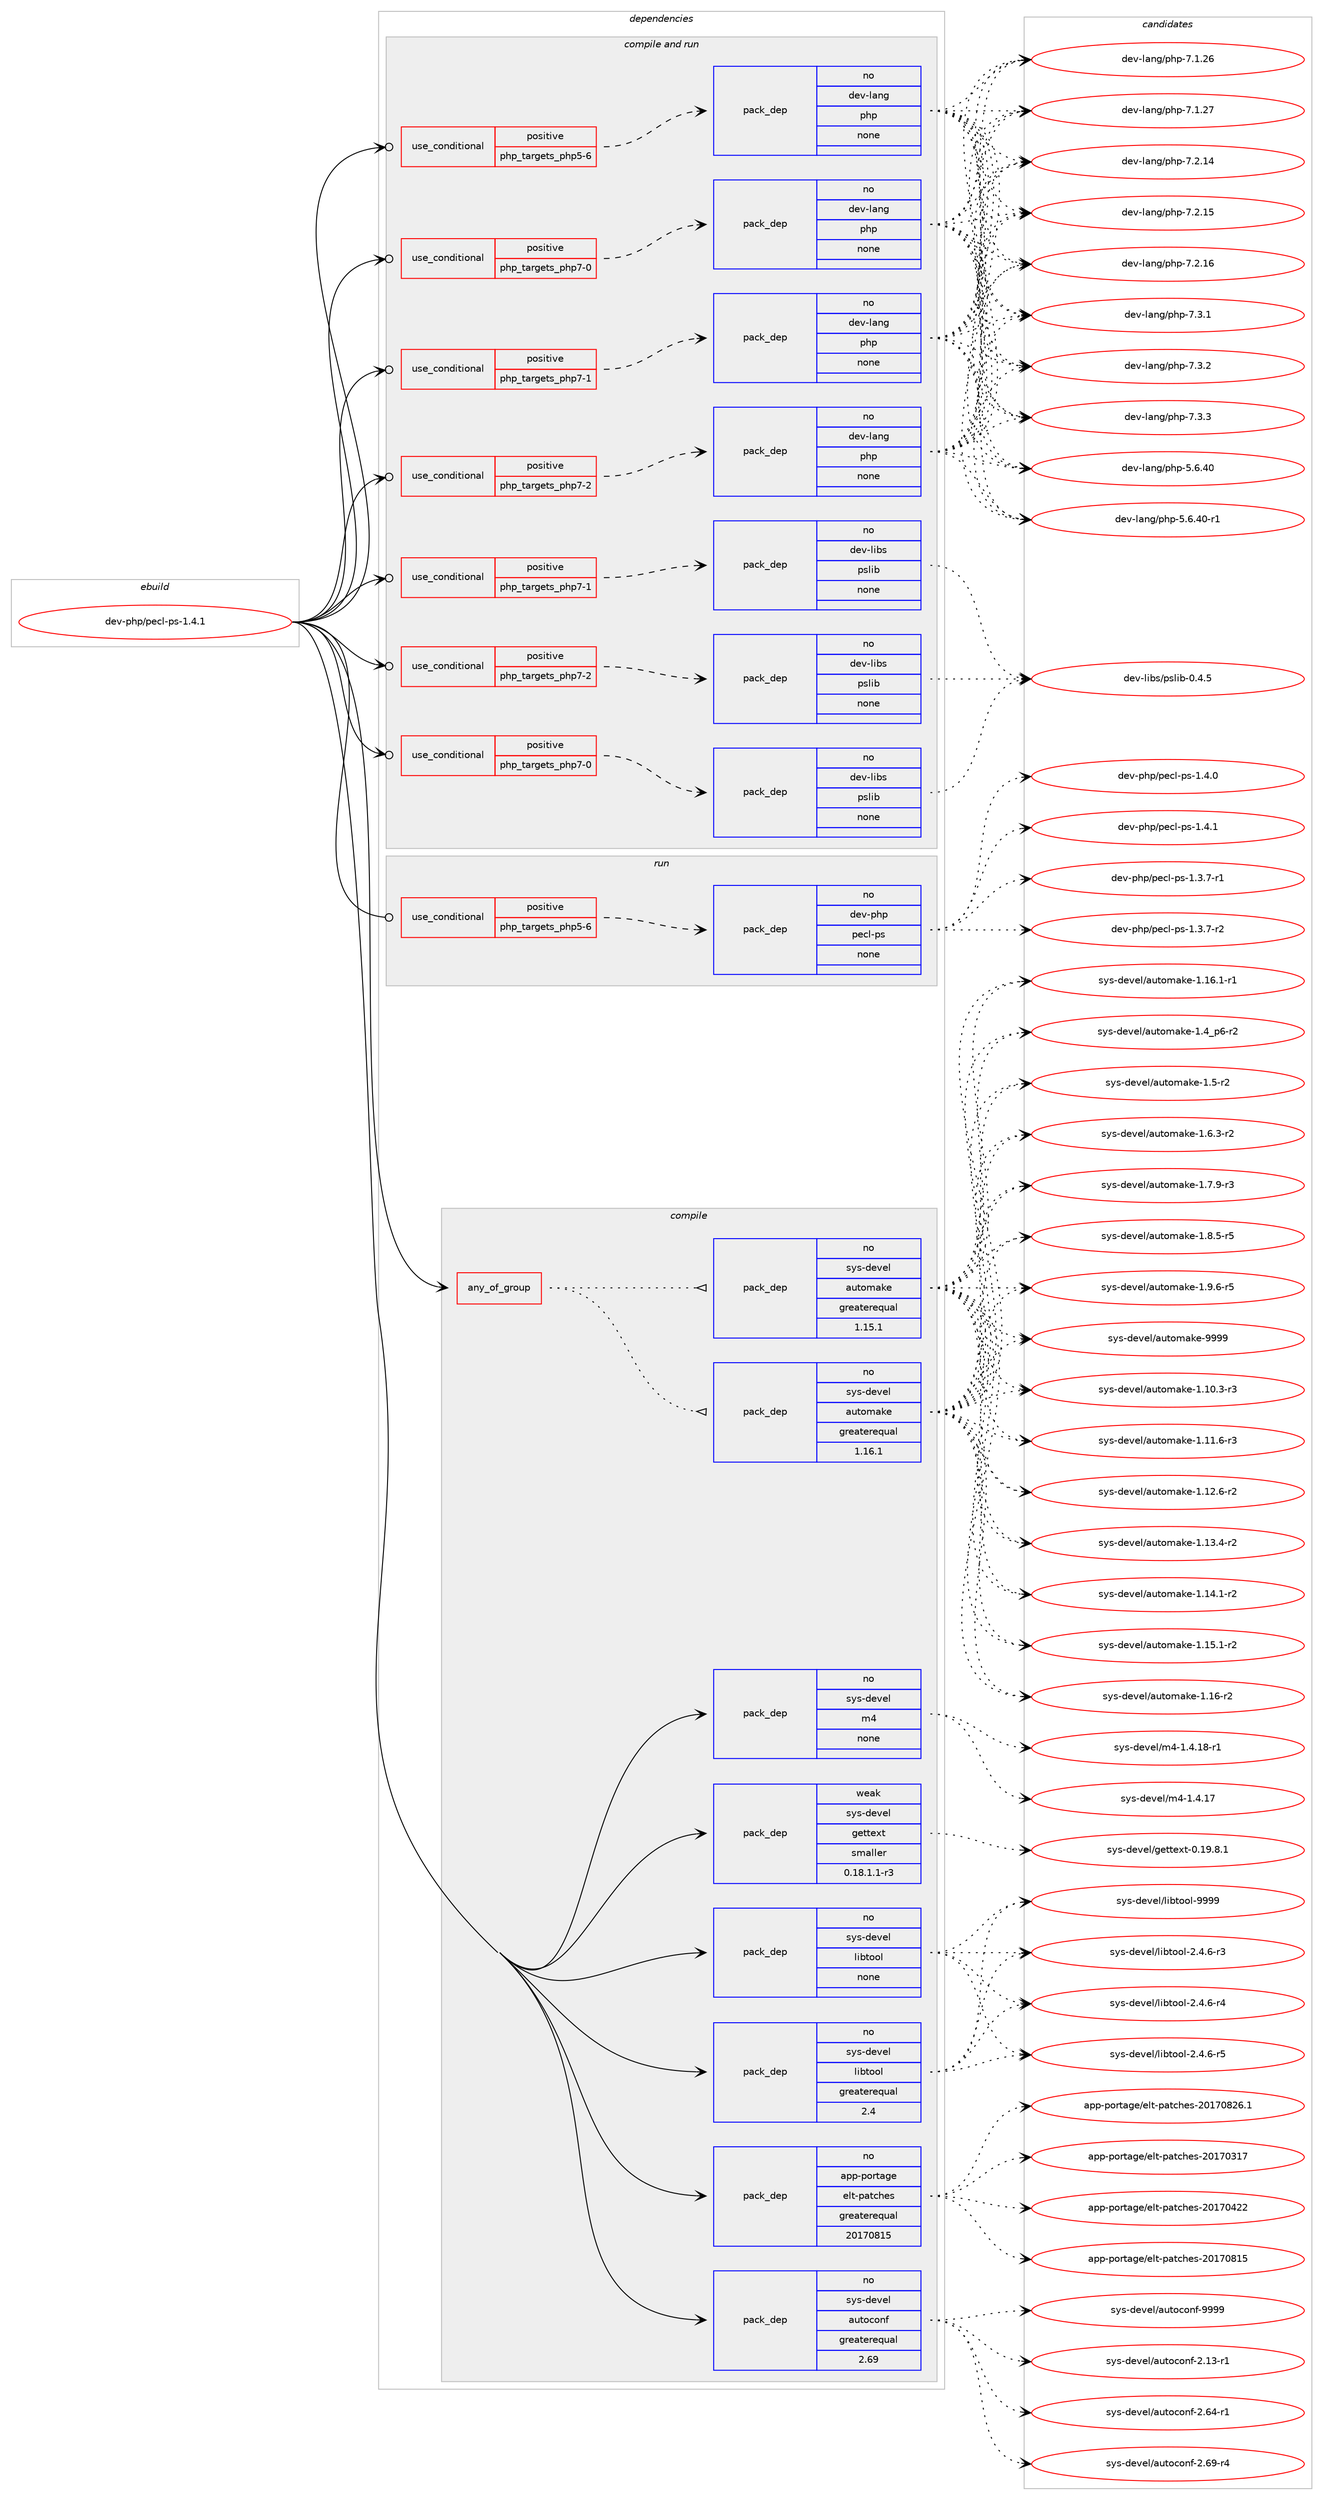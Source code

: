 digraph prolog {

# *************
# Graph options
# *************

newrank=true;
concentrate=true;
compound=true;
graph [rankdir=LR,fontname=Helvetica,fontsize=10,ranksep=1.5];#, ranksep=2.5, nodesep=0.2];
edge  [arrowhead=vee];
node  [fontname=Helvetica,fontsize=10];

# **********
# The ebuild
# **********

subgraph cluster_leftcol {
color=gray;
rank=same;
label=<<i>ebuild</i>>;
id [label="dev-php/pecl-ps-1.4.1", color=red, width=4, href="../dev-php/pecl-ps-1.4.1.svg"];
}

# ****************
# The dependencies
# ****************

subgraph cluster_midcol {
color=gray;
label=<<i>dependencies</i>>;
subgraph cluster_compile {
fillcolor="#eeeeee";
style=filled;
label=<<i>compile</i>>;
subgraph any22602 {
dependency1394923 [label=<<TABLE BORDER="0" CELLBORDER="1" CELLSPACING="0" CELLPADDING="4"><TR><TD CELLPADDING="10">any_of_group</TD></TR></TABLE>>, shape=none, color=red];subgraph pack1001947 {
dependency1394924 [label=<<TABLE BORDER="0" CELLBORDER="1" CELLSPACING="0" CELLPADDING="4" WIDTH="220"><TR><TD ROWSPAN="6" CELLPADDING="30">pack_dep</TD></TR><TR><TD WIDTH="110">no</TD></TR><TR><TD>sys-devel</TD></TR><TR><TD>automake</TD></TR><TR><TD>greaterequal</TD></TR><TR><TD>1.16.1</TD></TR></TABLE>>, shape=none, color=blue];
}
dependency1394923:e -> dependency1394924:w [weight=20,style="dotted",arrowhead="oinv"];
subgraph pack1001948 {
dependency1394925 [label=<<TABLE BORDER="0" CELLBORDER="1" CELLSPACING="0" CELLPADDING="4" WIDTH="220"><TR><TD ROWSPAN="6" CELLPADDING="30">pack_dep</TD></TR><TR><TD WIDTH="110">no</TD></TR><TR><TD>sys-devel</TD></TR><TR><TD>automake</TD></TR><TR><TD>greaterequal</TD></TR><TR><TD>1.15.1</TD></TR></TABLE>>, shape=none, color=blue];
}
dependency1394923:e -> dependency1394925:w [weight=20,style="dotted",arrowhead="oinv"];
}
id:e -> dependency1394923:w [weight=20,style="solid",arrowhead="vee"];
subgraph pack1001949 {
dependency1394926 [label=<<TABLE BORDER="0" CELLBORDER="1" CELLSPACING="0" CELLPADDING="4" WIDTH="220"><TR><TD ROWSPAN="6" CELLPADDING="30">pack_dep</TD></TR><TR><TD WIDTH="110">no</TD></TR><TR><TD>app-portage</TD></TR><TR><TD>elt-patches</TD></TR><TR><TD>greaterequal</TD></TR><TR><TD>20170815</TD></TR></TABLE>>, shape=none, color=blue];
}
id:e -> dependency1394926:w [weight=20,style="solid",arrowhead="vee"];
subgraph pack1001950 {
dependency1394927 [label=<<TABLE BORDER="0" CELLBORDER="1" CELLSPACING="0" CELLPADDING="4" WIDTH="220"><TR><TD ROWSPAN="6" CELLPADDING="30">pack_dep</TD></TR><TR><TD WIDTH="110">no</TD></TR><TR><TD>sys-devel</TD></TR><TR><TD>autoconf</TD></TR><TR><TD>greaterequal</TD></TR><TR><TD>2.69</TD></TR></TABLE>>, shape=none, color=blue];
}
id:e -> dependency1394927:w [weight=20,style="solid",arrowhead="vee"];
subgraph pack1001951 {
dependency1394928 [label=<<TABLE BORDER="0" CELLBORDER="1" CELLSPACING="0" CELLPADDING="4" WIDTH="220"><TR><TD ROWSPAN="6" CELLPADDING="30">pack_dep</TD></TR><TR><TD WIDTH="110">no</TD></TR><TR><TD>sys-devel</TD></TR><TR><TD>libtool</TD></TR><TR><TD>greaterequal</TD></TR><TR><TD>2.4</TD></TR></TABLE>>, shape=none, color=blue];
}
id:e -> dependency1394928:w [weight=20,style="solid",arrowhead="vee"];
subgraph pack1001952 {
dependency1394929 [label=<<TABLE BORDER="0" CELLBORDER="1" CELLSPACING="0" CELLPADDING="4" WIDTH="220"><TR><TD ROWSPAN="6" CELLPADDING="30">pack_dep</TD></TR><TR><TD WIDTH="110">no</TD></TR><TR><TD>sys-devel</TD></TR><TR><TD>libtool</TD></TR><TR><TD>none</TD></TR><TR><TD></TD></TR></TABLE>>, shape=none, color=blue];
}
id:e -> dependency1394929:w [weight=20,style="solid",arrowhead="vee"];
subgraph pack1001953 {
dependency1394930 [label=<<TABLE BORDER="0" CELLBORDER="1" CELLSPACING="0" CELLPADDING="4" WIDTH="220"><TR><TD ROWSPAN="6" CELLPADDING="30">pack_dep</TD></TR><TR><TD WIDTH="110">no</TD></TR><TR><TD>sys-devel</TD></TR><TR><TD>m4</TD></TR><TR><TD>none</TD></TR><TR><TD></TD></TR></TABLE>>, shape=none, color=blue];
}
id:e -> dependency1394930:w [weight=20,style="solid",arrowhead="vee"];
subgraph pack1001954 {
dependency1394931 [label=<<TABLE BORDER="0" CELLBORDER="1" CELLSPACING="0" CELLPADDING="4" WIDTH="220"><TR><TD ROWSPAN="6" CELLPADDING="30">pack_dep</TD></TR><TR><TD WIDTH="110">weak</TD></TR><TR><TD>sys-devel</TD></TR><TR><TD>gettext</TD></TR><TR><TD>smaller</TD></TR><TR><TD>0.18.1.1-r3</TD></TR></TABLE>>, shape=none, color=blue];
}
id:e -> dependency1394931:w [weight=20,style="solid",arrowhead="vee"];
}
subgraph cluster_compileandrun {
fillcolor="#eeeeee";
style=filled;
label=<<i>compile and run</i>>;
subgraph cond369809 {
dependency1394932 [label=<<TABLE BORDER="0" CELLBORDER="1" CELLSPACING="0" CELLPADDING="4"><TR><TD ROWSPAN="3" CELLPADDING="10">use_conditional</TD></TR><TR><TD>positive</TD></TR><TR><TD>php_targets_php5-6</TD></TR></TABLE>>, shape=none, color=red];
subgraph pack1001955 {
dependency1394933 [label=<<TABLE BORDER="0" CELLBORDER="1" CELLSPACING="0" CELLPADDING="4" WIDTH="220"><TR><TD ROWSPAN="6" CELLPADDING="30">pack_dep</TD></TR><TR><TD WIDTH="110">no</TD></TR><TR><TD>dev-lang</TD></TR><TR><TD>php</TD></TR><TR><TD>none</TD></TR><TR><TD></TD></TR></TABLE>>, shape=none, color=blue];
}
dependency1394932:e -> dependency1394933:w [weight=20,style="dashed",arrowhead="vee"];
}
id:e -> dependency1394932:w [weight=20,style="solid",arrowhead="odotvee"];
subgraph cond369810 {
dependency1394934 [label=<<TABLE BORDER="0" CELLBORDER="1" CELLSPACING="0" CELLPADDING="4"><TR><TD ROWSPAN="3" CELLPADDING="10">use_conditional</TD></TR><TR><TD>positive</TD></TR><TR><TD>php_targets_php7-0</TD></TR></TABLE>>, shape=none, color=red];
subgraph pack1001956 {
dependency1394935 [label=<<TABLE BORDER="0" CELLBORDER="1" CELLSPACING="0" CELLPADDING="4" WIDTH="220"><TR><TD ROWSPAN="6" CELLPADDING="30">pack_dep</TD></TR><TR><TD WIDTH="110">no</TD></TR><TR><TD>dev-lang</TD></TR><TR><TD>php</TD></TR><TR><TD>none</TD></TR><TR><TD></TD></TR></TABLE>>, shape=none, color=blue];
}
dependency1394934:e -> dependency1394935:w [weight=20,style="dashed",arrowhead="vee"];
}
id:e -> dependency1394934:w [weight=20,style="solid",arrowhead="odotvee"];
subgraph cond369811 {
dependency1394936 [label=<<TABLE BORDER="0" CELLBORDER="1" CELLSPACING="0" CELLPADDING="4"><TR><TD ROWSPAN="3" CELLPADDING="10">use_conditional</TD></TR><TR><TD>positive</TD></TR><TR><TD>php_targets_php7-0</TD></TR></TABLE>>, shape=none, color=red];
subgraph pack1001957 {
dependency1394937 [label=<<TABLE BORDER="0" CELLBORDER="1" CELLSPACING="0" CELLPADDING="4" WIDTH="220"><TR><TD ROWSPAN="6" CELLPADDING="30">pack_dep</TD></TR><TR><TD WIDTH="110">no</TD></TR><TR><TD>dev-libs</TD></TR><TR><TD>pslib</TD></TR><TR><TD>none</TD></TR><TR><TD></TD></TR></TABLE>>, shape=none, color=blue];
}
dependency1394936:e -> dependency1394937:w [weight=20,style="dashed",arrowhead="vee"];
}
id:e -> dependency1394936:w [weight=20,style="solid",arrowhead="odotvee"];
subgraph cond369812 {
dependency1394938 [label=<<TABLE BORDER="0" CELLBORDER="1" CELLSPACING="0" CELLPADDING="4"><TR><TD ROWSPAN="3" CELLPADDING="10">use_conditional</TD></TR><TR><TD>positive</TD></TR><TR><TD>php_targets_php7-1</TD></TR></TABLE>>, shape=none, color=red];
subgraph pack1001958 {
dependency1394939 [label=<<TABLE BORDER="0" CELLBORDER="1" CELLSPACING="0" CELLPADDING="4" WIDTH="220"><TR><TD ROWSPAN="6" CELLPADDING="30">pack_dep</TD></TR><TR><TD WIDTH="110">no</TD></TR><TR><TD>dev-lang</TD></TR><TR><TD>php</TD></TR><TR><TD>none</TD></TR><TR><TD></TD></TR></TABLE>>, shape=none, color=blue];
}
dependency1394938:e -> dependency1394939:w [weight=20,style="dashed",arrowhead="vee"];
}
id:e -> dependency1394938:w [weight=20,style="solid",arrowhead="odotvee"];
subgraph cond369813 {
dependency1394940 [label=<<TABLE BORDER="0" CELLBORDER="1" CELLSPACING="0" CELLPADDING="4"><TR><TD ROWSPAN="3" CELLPADDING="10">use_conditional</TD></TR><TR><TD>positive</TD></TR><TR><TD>php_targets_php7-1</TD></TR></TABLE>>, shape=none, color=red];
subgraph pack1001959 {
dependency1394941 [label=<<TABLE BORDER="0" CELLBORDER="1" CELLSPACING="0" CELLPADDING="4" WIDTH="220"><TR><TD ROWSPAN="6" CELLPADDING="30">pack_dep</TD></TR><TR><TD WIDTH="110">no</TD></TR><TR><TD>dev-libs</TD></TR><TR><TD>pslib</TD></TR><TR><TD>none</TD></TR><TR><TD></TD></TR></TABLE>>, shape=none, color=blue];
}
dependency1394940:e -> dependency1394941:w [weight=20,style="dashed",arrowhead="vee"];
}
id:e -> dependency1394940:w [weight=20,style="solid",arrowhead="odotvee"];
subgraph cond369814 {
dependency1394942 [label=<<TABLE BORDER="0" CELLBORDER="1" CELLSPACING="0" CELLPADDING="4"><TR><TD ROWSPAN="3" CELLPADDING="10">use_conditional</TD></TR><TR><TD>positive</TD></TR><TR><TD>php_targets_php7-2</TD></TR></TABLE>>, shape=none, color=red];
subgraph pack1001960 {
dependency1394943 [label=<<TABLE BORDER="0" CELLBORDER="1" CELLSPACING="0" CELLPADDING="4" WIDTH="220"><TR><TD ROWSPAN="6" CELLPADDING="30">pack_dep</TD></TR><TR><TD WIDTH="110">no</TD></TR><TR><TD>dev-lang</TD></TR><TR><TD>php</TD></TR><TR><TD>none</TD></TR><TR><TD></TD></TR></TABLE>>, shape=none, color=blue];
}
dependency1394942:e -> dependency1394943:w [weight=20,style="dashed",arrowhead="vee"];
}
id:e -> dependency1394942:w [weight=20,style="solid",arrowhead="odotvee"];
subgraph cond369815 {
dependency1394944 [label=<<TABLE BORDER="0" CELLBORDER="1" CELLSPACING="0" CELLPADDING="4"><TR><TD ROWSPAN="3" CELLPADDING="10">use_conditional</TD></TR><TR><TD>positive</TD></TR><TR><TD>php_targets_php7-2</TD></TR></TABLE>>, shape=none, color=red];
subgraph pack1001961 {
dependency1394945 [label=<<TABLE BORDER="0" CELLBORDER="1" CELLSPACING="0" CELLPADDING="4" WIDTH="220"><TR><TD ROWSPAN="6" CELLPADDING="30">pack_dep</TD></TR><TR><TD WIDTH="110">no</TD></TR><TR><TD>dev-libs</TD></TR><TR><TD>pslib</TD></TR><TR><TD>none</TD></TR><TR><TD></TD></TR></TABLE>>, shape=none, color=blue];
}
dependency1394944:e -> dependency1394945:w [weight=20,style="dashed",arrowhead="vee"];
}
id:e -> dependency1394944:w [weight=20,style="solid",arrowhead="odotvee"];
}
subgraph cluster_run {
fillcolor="#eeeeee";
style=filled;
label=<<i>run</i>>;
subgraph cond369816 {
dependency1394946 [label=<<TABLE BORDER="0" CELLBORDER="1" CELLSPACING="0" CELLPADDING="4"><TR><TD ROWSPAN="3" CELLPADDING="10">use_conditional</TD></TR><TR><TD>positive</TD></TR><TR><TD>php_targets_php5-6</TD></TR></TABLE>>, shape=none, color=red];
subgraph pack1001962 {
dependency1394947 [label=<<TABLE BORDER="0" CELLBORDER="1" CELLSPACING="0" CELLPADDING="4" WIDTH="220"><TR><TD ROWSPAN="6" CELLPADDING="30">pack_dep</TD></TR><TR><TD WIDTH="110">no</TD></TR><TR><TD>dev-php</TD></TR><TR><TD>pecl-ps</TD></TR><TR><TD>none</TD></TR><TR><TD></TD></TR></TABLE>>, shape=none, color=blue];
}
dependency1394946:e -> dependency1394947:w [weight=20,style="dashed",arrowhead="vee"];
}
id:e -> dependency1394946:w [weight=20,style="solid",arrowhead="odot"];
}
}

# **************
# The candidates
# **************

subgraph cluster_choices {
rank=same;
color=gray;
label=<<i>candidates</i>>;

subgraph choice1001947 {
color=black;
nodesep=1;
choice11512111545100101118101108479711711611110997107101454946494846514511451 [label="sys-devel/automake-1.10.3-r3", color=red, width=4,href="../sys-devel/automake-1.10.3-r3.svg"];
choice11512111545100101118101108479711711611110997107101454946494946544511451 [label="sys-devel/automake-1.11.6-r3", color=red, width=4,href="../sys-devel/automake-1.11.6-r3.svg"];
choice11512111545100101118101108479711711611110997107101454946495046544511450 [label="sys-devel/automake-1.12.6-r2", color=red, width=4,href="../sys-devel/automake-1.12.6-r2.svg"];
choice11512111545100101118101108479711711611110997107101454946495146524511450 [label="sys-devel/automake-1.13.4-r2", color=red, width=4,href="../sys-devel/automake-1.13.4-r2.svg"];
choice11512111545100101118101108479711711611110997107101454946495246494511450 [label="sys-devel/automake-1.14.1-r2", color=red, width=4,href="../sys-devel/automake-1.14.1-r2.svg"];
choice11512111545100101118101108479711711611110997107101454946495346494511450 [label="sys-devel/automake-1.15.1-r2", color=red, width=4,href="../sys-devel/automake-1.15.1-r2.svg"];
choice1151211154510010111810110847971171161111099710710145494649544511450 [label="sys-devel/automake-1.16-r2", color=red, width=4,href="../sys-devel/automake-1.16-r2.svg"];
choice11512111545100101118101108479711711611110997107101454946495446494511449 [label="sys-devel/automake-1.16.1-r1", color=red, width=4,href="../sys-devel/automake-1.16.1-r1.svg"];
choice115121115451001011181011084797117116111109971071014549465295112544511450 [label="sys-devel/automake-1.4_p6-r2", color=red, width=4,href="../sys-devel/automake-1.4_p6-r2.svg"];
choice11512111545100101118101108479711711611110997107101454946534511450 [label="sys-devel/automake-1.5-r2", color=red, width=4,href="../sys-devel/automake-1.5-r2.svg"];
choice115121115451001011181011084797117116111109971071014549465446514511450 [label="sys-devel/automake-1.6.3-r2", color=red, width=4,href="../sys-devel/automake-1.6.3-r2.svg"];
choice115121115451001011181011084797117116111109971071014549465546574511451 [label="sys-devel/automake-1.7.9-r3", color=red, width=4,href="../sys-devel/automake-1.7.9-r3.svg"];
choice115121115451001011181011084797117116111109971071014549465646534511453 [label="sys-devel/automake-1.8.5-r5", color=red, width=4,href="../sys-devel/automake-1.8.5-r5.svg"];
choice115121115451001011181011084797117116111109971071014549465746544511453 [label="sys-devel/automake-1.9.6-r5", color=red, width=4,href="../sys-devel/automake-1.9.6-r5.svg"];
choice115121115451001011181011084797117116111109971071014557575757 [label="sys-devel/automake-9999", color=red, width=4,href="../sys-devel/automake-9999.svg"];
dependency1394924:e -> choice11512111545100101118101108479711711611110997107101454946494846514511451:w [style=dotted,weight="100"];
dependency1394924:e -> choice11512111545100101118101108479711711611110997107101454946494946544511451:w [style=dotted,weight="100"];
dependency1394924:e -> choice11512111545100101118101108479711711611110997107101454946495046544511450:w [style=dotted,weight="100"];
dependency1394924:e -> choice11512111545100101118101108479711711611110997107101454946495146524511450:w [style=dotted,weight="100"];
dependency1394924:e -> choice11512111545100101118101108479711711611110997107101454946495246494511450:w [style=dotted,weight="100"];
dependency1394924:e -> choice11512111545100101118101108479711711611110997107101454946495346494511450:w [style=dotted,weight="100"];
dependency1394924:e -> choice1151211154510010111810110847971171161111099710710145494649544511450:w [style=dotted,weight="100"];
dependency1394924:e -> choice11512111545100101118101108479711711611110997107101454946495446494511449:w [style=dotted,weight="100"];
dependency1394924:e -> choice115121115451001011181011084797117116111109971071014549465295112544511450:w [style=dotted,weight="100"];
dependency1394924:e -> choice11512111545100101118101108479711711611110997107101454946534511450:w [style=dotted,weight="100"];
dependency1394924:e -> choice115121115451001011181011084797117116111109971071014549465446514511450:w [style=dotted,weight="100"];
dependency1394924:e -> choice115121115451001011181011084797117116111109971071014549465546574511451:w [style=dotted,weight="100"];
dependency1394924:e -> choice115121115451001011181011084797117116111109971071014549465646534511453:w [style=dotted,weight="100"];
dependency1394924:e -> choice115121115451001011181011084797117116111109971071014549465746544511453:w [style=dotted,weight="100"];
dependency1394924:e -> choice115121115451001011181011084797117116111109971071014557575757:w [style=dotted,weight="100"];
}
subgraph choice1001948 {
color=black;
nodesep=1;
choice11512111545100101118101108479711711611110997107101454946494846514511451 [label="sys-devel/automake-1.10.3-r3", color=red, width=4,href="../sys-devel/automake-1.10.3-r3.svg"];
choice11512111545100101118101108479711711611110997107101454946494946544511451 [label="sys-devel/automake-1.11.6-r3", color=red, width=4,href="../sys-devel/automake-1.11.6-r3.svg"];
choice11512111545100101118101108479711711611110997107101454946495046544511450 [label="sys-devel/automake-1.12.6-r2", color=red, width=4,href="../sys-devel/automake-1.12.6-r2.svg"];
choice11512111545100101118101108479711711611110997107101454946495146524511450 [label="sys-devel/automake-1.13.4-r2", color=red, width=4,href="../sys-devel/automake-1.13.4-r2.svg"];
choice11512111545100101118101108479711711611110997107101454946495246494511450 [label="sys-devel/automake-1.14.1-r2", color=red, width=4,href="../sys-devel/automake-1.14.1-r2.svg"];
choice11512111545100101118101108479711711611110997107101454946495346494511450 [label="sys-devel/automake-1.15.1-r2", color=red, width=4,href="../sys-devel/automake-1.15.1-r2.svg"];
choice1151211154510010111810110847971171161111099710710145494649544511450 [label="sys-devel/automake-1.16-r2", color=red, width=4,href="../sys-devel/automake-1.16-r2.svg"];
choice11512111545100101118101108479711711611110997107101454946495446494511449 [label="sys-devel/automake-1.16.1-r1", color=red, width=4,href="../sys-devel/automake-1.16.1-r1.svg"];
choice115121115451001011181011084797117116111109971071014549465295112544511450 [label="sys-devel/automake-1.4_p6-r2", color=red, width=4,href="../sys-devel/automake-1.4_p6-r2.svg"];
choice11512111545100101118101108479711711611110997107101454946534511450 [label="sys-devel/automake-1.5-r2", color=red, width=4,href="../sys-devel/automake-1.5-r2.svg"];
choice115121115451001011181011084797117116111109971071014549465446514511450 [label="sys-devel/automake-1.6.3-r2", color=red, width=4,href="../sys-devel/automake-1.6.3-r2.svg"];
choice115121115451001011181011084797117116111109971071014549465546574511451 [label="sys-devel/automake-1.7.9-r3", color=red, width=4,href="../sys-devel/automake-1.7.9-r3.svg"];
choice115121115451001011181011084797117116111109971071014549465646534511453 [label="sys-devel/automake-1.8.5-r5", color=red, width=4,href="../sys-devel/automake-1.8.5-r5.svg"];
choice115121115451001011181011084797117116111109971071014549465746544511453 [label="sys-devel/automake-1.9.6-r5", color=red, width=4,href="../sys-devel/automake-1.9.6-r5.svg"];
choice115121115451001011181011084797117116111109971071014557575757 [label="sys-devel/automake-9999", color=red, width=4,href="../sys-devel/automake-9999.svg"];
dependency1394925:e -> choice11512111545100101118101108479711711611110997107101454946494846514511451:w [style=dotted,weight="100"];
dependency1394925:e -> choice11512111545100101118101108479711711611110997107101454946494946544511451:w [style=dotted,weight="100"];
dependency1394925:e -> choice11512111545100101118101108479711711611110997107101454946495046544511450:w [style=dotted,weight="100"];
dependency1394925:e -> choice11512111545100101118101108479711711611110997107101454946495146524511450:w [style=dotted,weight="100"];
dependency1394925:e -> choice11512111545100101118101108479711711611110997107101454946495246494511450:w [style=dotted,weight="100"];
dependency1394925:e -> choice11512111545100101118101108479711711611110997107101454946495346494511450:w [style=dotted,weight="100"];
dependency1394925:e -> choice1151211154510010111810110847971171161111099710710145494649544511450:w [style=dotted,weight="100"];
dependency1394925:e -> choice11512111545100101118101108479711711611110997107101454946495446494511449:w [style=dotted,weight="100"];
dependency1394925:e -> choice115121115451001011181011084797117116111109971071014549465295112544511450:w [style=dotted,weight="100"];
dependency1394925:e -> choice11512111545100101118101108479711711611110997107101454946534511450:w [style=dotted,weight="100"];
dependency1394925:e -> choice115121115451001011181011084797117116111109971071014549465446514511450:w [style=dotted,weight="100"];
dependency1394925:e -> choice115121115451001011181011084797117116111109971071014549465546574511451:w [style=dotted,weight="100"];
dependency1394925:e -> choice115121115451001011181011084797117116111109971071014549465646534511453:w [style=dotted,weight="100"];
dependency1394925:e -> choice115121115451001011181011084797117116111109971071014549465746544511453:w [style=dotted,weight="100"];
dependency1394925:e -> choice115121115451001011181011084797117116111109971071014557575757:w [style=dotted,weight="100"];
}
subgraph choice1001949 {
color=black;
nodesep=1;
choice97112112451121111141169710310147101108116451129711699104101115455048495548514955 [label="app-portage/elt-patches-20170317", color=red, width=4,href="../app-portage/elt-patches-20170317.svg"];
choice97112112451121111141169710310147101108116451129711699104101115455048495548525050 [label="app-portage/elt-patches-20170422", color=red, width=4,href="../app-portage/elt-patches-20170422.svg"];
choice97112112451121111141169710310147101108116451129711699104101115455048495548564953 [label="app-portage/elt-patches-20170815", color=red, width=4,href="../app-portage/elt-patches-20170815.svg"];
choice971121124511211111411697103101471011081164511297116991041011154550484955485650544649 [label="app-portage/elt-patches-20170826.1", color=red, width=4,href="../app-portage/elt-patches-20170826.1.svg"];
dependency1394926:e -> choice97112112451121111141169710310147101108116451129711699104101115455048495548514955:w [style=dotted,weight="100"];
dependency1394926:e -> choice97112112451121111141169710310147101108116451129711699104101115455048495548525050:w [style=dotted,weight="100"];
dependency1394926:e -> choice97112112451121111141169710310147101108116451129711699104101115455048495548564953:w [style=dotted,weight="100"];
dependency1394926:e -> choice971121124511211111411697103101471011081164511297116991041011154550484955485650544649:w [style=dotted,weight="100"];
}
subgraph choice1001950 {
color=black;
nodesep=1;
choice1151211154510010111810110847971171161119911111010245504649514511449 [label="sys-devel/autoconf-2.13-r1", color=red, width=4,href="../sys-devel/autoconf-2.13-r1.svg"];
choice1151211154510010111810110847971171161119911111010245504654524511449 [label="sys-devel/autoconf-2.64-r1", color=red, width=4,href="../sys-devel/autoconf-2.64-r1.svg"];
choice1151211154510010111810110847971171161119911111010245504654574511452 [label="sys-devel/autoconf-2.69-r4", color=red, width=4,href="../sys-devel/autoconf-2.69-r4.svg"];
choice115121115451001011181011084797117116111991111101024557575757 [label="sys-devel/autoconf-9999", color=red, width=4,href="../sys-devel/autoconf-9999.svg"];
dependency1394927:e -> choice1151211154510010111810110847971171161119911111010245504649514511449:w [style=dotted,weight="100"];
dependency1394927:e -> choice1151211154510010111810110847971171161119911111010245504654524511449:w [style=dotted,weight="100"];
dependency1394927:e -> choice1151211154510010111810110847971171161119911111010245504654574511452:w [style=dotted,weight="100"];
dependency1394927:e -> choice115121115451001011181011084797117116111991111101024557575757:w [style=dotted,weight="100"];
}
subgraph choice1001951 {
color=black;
nodesep=1;
choice1151211154510010111810110847108105981161111111084550465246544511451 [label="sys-devel/libtool-2.4.6-r3", color=red, width=4,href="../sys-devel/libtool-2.4.6-r3.svg"];
choice1151211154510010111810110847108105981161111111084550465246544511452 [label="sys-devel/libtool-2.4.6-r4", color=red, width=4,href="../sys-devel/libtool-2.4.6-r4.svg"];
choice1151211154510010111810110847108105981161111111084550465246544511453 [label="sys-devel/libtool-2.4.6-r5", color=red, width=4,href="../sys-devel/libtool-2.4.6-r5.svg"];
choice1151211154510010111810110847108105981161111111084557575757 [label="sys-devel/libtool-9999", color=red, width=4,href="../sys-devel/libtool-9999.svg"];
dependency1394928:e -> choice1151211154510010111810110847108105981161111111084550465246544511451:w [style=dotted,weight="100"];
dependency1394928:e -> choice1151211154510010111810110847108105981161111111084550465246544511452:w [style=dotted,weight="100"];
dependency1394928:e -> choice1151211154510010111810110847108105981161111111084550465246544511453:w [style=dotted,weight="100"];
dependency1394928:e -> choice1151211154510010111810110847108105981161111111084557575757:w [style=dotted,weight="100"];
}
subgraph choice1001952 {
color=black;
nodesep=1;
choice1151211154510010111810110847108105981161111111084550465246544511451 [label="sys-devel/libtool-2.4.6-r3", color=red, width=4,href="../sys-devel/libtool-2.4.6-r3.svg"];
choice1151211154510010111810110847108105981161111111084550465246544511452 [label="sys-devel/libtool-2.4.6-r4", color=red, width=4,href="../sys-devel/libtool-2.4.6-r4.svg"];
choice1151211154510010111810110847108105981161111111084550465246544511453 [label="sys-devel/libtool-2.4.6-r5", color=red, width=4,href="../sys-devel/libtool-2.4.6-r5.svg"];
choice1151211154510010111810110847108105981161111111084557575757 [label="sys-devel/libtool-9999", color=red, width=4,href="../sys-devel/libtool-9999.svg"];
dependency1394929:e -> choice1151211154510010111810110847108105981161111111084550465246544511451:w [style=dotted,weight="100"];
dependency1394929:e -> choice1151211154510010111810110847108105981161111111084550465246544511452:w [style=dotted,weight="100"];
dependency1394929:e -> choice1151211154510010111810110847108105981161111111084550465246544511453:w [style=dotted,weight="100"];
dependency1394929:e -> choice1151211154510010111810110847108105981161111111084557575757:w [style=dotted,weight="100"];
}
subgraph choice1001953 {
color=black;
nodesep=1;
choice11512111545100101118101108471095245494652464955 [label="sys-devel/m4-1.4.17", color=red, width=4,href="../sys-devel/m4-1.4.17.svg"];
choice115121115451001011181011084710952454946524649564511449 [label="sys-devel/m4-1.4.18-r1", color=red, width=4,href="../sys-devel/m4-1.4.18-r1.svg"];
dependency1394930:e -> choice11512111545100101118101108471095245494652464955:w [style=dotted,weight="100"];
dependency1394930:e -> choice115121115451001011181011084710952454946524649564511449:w [style=dotted,weight="100"];
}
subgraph choice1001954 {
color=black;
nodesep=1;
choice1151211154510010111810110847103101116116101120116454846495746564649 [label="sys-devel/gettext-0.19.8.1", color=red, width=4,href="../sys-devel/gettext-0.19.8.1.svg"];
dependency1394931:e -> choice1151211154510010111810110847103101116116101120116454846495746564649:w [style=dotted,weight="100"];
}
subgraph choice1001955 {
color=black;
nodesep=1;
choice10010111845108971101034711210411245534654465248 [label="dev-lang/php-5.6.40", color=red, width=4,href="../dev-lang/php-5.6.40.svg"];
choice100101118451089711010347112104112455346544652484511449 [label="dev-lang/php-5.6.40-r1", color=red, width=4,href="../dev-lang/php-5.6.40-r1.svg"];
choice10010111845108971101034711210411245554649465054 [label="dev-lang/php-7.1.26", color=red, width=4,href="../dev-lang/php-7.1.26.svg"];
choice10010111845108971101034711210411245554649465055 [label="dev-lang/php-7.1.27", color=red, width=4,href="../dev-lang/php-7.1.27.svg"];
choice10010111845108971101034711210411245554650464952 [label="dev-lang/php-7.2.14", color=red, width=4,href="../dev-lang/php-7.2.14.svg"];
choice10010111845108971101034711210411245554650464953 [label="dev-lang/php-7.2.15", color=red, width=4,href="../dev-lang/php-7.2.15.svg"];
choice10010111845108971101034711210411245554650464954 [label="dev-lang/php-7.2.16", color=red, width=4,href="../dev-lang/php-7.2.16.svg"];
choice100101118451089711010347112104112455546514649 [label="dev-lang/php-7.3.1", color=red, width=4,href="../dev-lang/php-7.3.1.svg"];
choice100101118451089711010347112104112455546514650 [label="dev-lang/php-7.3.2", color=red, width=4,href="../dev-lang/php-7.3.2.svg"];
choice100101118451089711010347112104112455546514651 [label="dev-lang/php-7.3.3", color=red, width=4,href="../dev-lang/php-7.3.3.svg"];
dependency1394933:e -> choice10010111845108971101034711210411245534654465248:w [style=dotted,weight="100"];
dependency1394933:e -> choice100101118451089711010347112104112455346544652484511449:w [style=dotted,weight="100"];
dependency1394933:e -> choice10010111845108971101034711210411245554649465054:w [style=dotted,weight="100"];
dependency1394933:e -> choice10010111845108971101034711210411245554649465055:w [style=dotted,weight="100"];
dependency1394933:e -> choice10010111845108971101034711210411245554650464952:w [style=dotted,weight="100"];
dependency1394933:e -> choice10010111845108971101034711210411245554650464953:w [style=dotted,weight="100"];
dependency1394933:e -> choice10010111845108971101034711210411245554650464954:w [style=dotted,weight="100"];
dependency1394933:e -> choice100101118451089711010347112104112455546514649:w [style=dotted,weight="100"];
dependency1394933:e -> choice100101118451089711010347112104112455546514650:w [style=dotted,weight="100"];
dependency1394933:e -> choice100101118451089711010347112104112455546514651:w [style=dotted,weight="100"];
}
subgraph choice1001956 {
color=black;
nodesep=1;
choice10010111845108971101034711210411245534654465248 [label="dev-lang/php-5.6.40", color=red, width=4,href="../dev-lang/php-5.6.40.svg"];
choice100101118451089711010347112104112455346544652484511449 [label="dev-lang/php-5.6.40-r1", color=red, width=4,href="../dev-lang/php-5.6.40-r1.svg"];
choice10010111845108971101034711210411245554649465054 [label="dev-lang/php-7.1.26", color=red, width=4,href="../dev-lang/php-7.1.26.svg"];
choice10010111845108971101034711210411245554649465055 [label="dev-lang/php-7.1.27", color=red, width=4,href="../dev-lang/php-7.1.27.svg"];
choice10010111845108971101034711210411245554650464952 [label="dev-lang/php-7.2.14", color=red, width=4,href="../dev-lang/php-7.2.14.svg"];
choice10010111845108971101034711210411245554650464953 [label="dev-lang/php-7.2.15", color=red, width=4,href="../dev-lang/php-7.2.15.svg"];
choice10010111845108971101034711210411245554650464954 [label="dev-lang/php-7.2.16", color=red, width=4,href="../dev-lang/php-7.2.16.svg"];
choice100101118451089711010347112104112455546514649 [label="dev-lang/php-7.3.1", color=red, width=4,href="../dev-lang/php-7.3.1.svg"];
choice100101118451089711010347112104112455546514650 [label="dev-lang/php-7.3.2", color=red, width=4,href="../dev-lang/php-7.3.2.svg"];
choice100101118451089711010347112104112455546514651 [label="dev-lang/php-7.3.3", color=red, width=4,href="../dev-lang/php-7.3.3.svg"];
dependency1394935:e -> choice10010111845108971101034711210411245534654465248:w [style=dotted,weight="100"];
dependency1394935:e -> choice100101118451089711010347112104112455346544652484511449:w [style=dotted,weight="100"];
dependency1394935:e -> choice10010111845108971101034711210411245554649465054:w [style=dotted,weight="100"];
dependency1394935:e -> choice10010111845108971101034711210411245554649465055:w [style=dotted,weight="100"];
dependency1394935:e -> choice10010111845108971101034711210411245554650464952:w [style=dotted,weight="100"];
dependency1394935:e -> choice10010111845108971101034711210411245554650464953:w [style=dotted,weight="100"];
dependency1394935:e -> choice10010111845108971101034711210411245554650464954:w [style=dotted,weight="100"];
dependency1394935:e -> choice100101118451089711010347112104112455546514649:w [style=dotted,weight="100"];
dependency1394935:e -> choice100101118451089711010347112104112455546514650:w [style=dotted,weight="100"];
dependency1394935:e -> choice100101118451089711010347112104112455546514651:w [style=dotted,weight="100"];
}
subgraph choice1001957 {
color=black;
nodesep=1;
choice10010111845108105981154711211510810598454846524653 [label="dev-libs/pslib-0.4.5", color=red, width=4,href="../dev-libs/pslib-0.4.5.svg"];
dependency1394937:e -> choice10010111845108105981154711211510810598454846524653:w [style=dotted,weight="100"];
}
subgraph choice1001958 {
color=black;
nodesep=1;
choice10010111845108971101034711210411245534654465248 [label="dev-lang/php-5.6.40", color=red, width=4,href="../dev-lang/php-5.6.40.svg"];
choice100101118451089711010347112104112455346544652484511449 [label="dev-lang/php-5.6.40-r1", color=red, width=4,href="../dev-lang/php-5.6.40-r1.svg"];
choice10010111845108971101034711210411245554649465054 [label="dev-lang/php-7.1.26", color=red, width=4,href="../dev-lang/php-7.1.26.svg"];
choice10010111845108971101034711210411245554649465055 [label="dev-lang/php-7.1.27", color=red, width=4,href="../dev-lang/php-7.1.27.svg"];
choice10010111845108971101034711210411245554650464952 [label="dev-lang/php-7.2.14", color=red, width=4,href="../dev-lang/php-7.2.14.svg"];
choice10010111845108971101034711210411245554650464953 [label="dev-lang/php-7.2.15", color=red, width=4,href="../dev-lang/php-7.2.15.svg"];
choice10010111845108971101034711210411245554650464954 [label="dev-lang/php-7.2.16", color=red, width=4,href="../dev-lang/php-7.2.16.svg"];
choice100101118451089711010347112104112455546514649 [label="dev-lang/php-7.3.1", color=red, width=4,href="../dev-lang/php-7.3.1.svg"];
choice100101118451089711010347112104112455546514650 [label="dev-lang/php-7.3.2", color=red, width=4,href="../dev-lang/php-7.3.2.svg"];
choice100101118451089711010347112104112455546514651 [label="dev-lang/php-7.3.3", color=red, width=4,href="../dev-lang/php-7.3.3.svg"];
dependency1394939:e -> choice10010111845108971101034711210411245534654465248:w [style=dotted,weight="100"];
dependency1394939:e -> choice100101118451089711010347112104112455346544652484511449:w [style=dotted,weight="100"];
dependency1394939:e -> choice10010111845108971101034711210411245554649465054:w [style=dotted,weight="100"];
dependency1394939:e -> choice10010111845108971101034711210411245554649465055:w [style=dotted,weight="100"];
dependency1394939:e -> choice10010111845108971101034711210411245554650464952:w [style=dotted,weight="100"];
dependency1394939:e -> choice10010111845108971101034711210411245554650464953:w [style=dotted,weight="100"];
dependency1394939:e -> choice10010111845108971101034711210411245554650464954:w [style=dotted,weight="100"];
dependency1394939:e -> choice100101118451089711010347112104112455546514649:w [style=dotted,weight="100"];
dependency1394939:e -> choice100101118451089711010347112104112455546514650:w [style=dotted,weight="100"];
dependency1394939:e -> choice100101118451089711010347112104112455546514651:w [style=dotted,weight="100"];
}
subgraph choice1001959 {
color=black;
nodesep=1;
choice10010111845108105981154711211510810598454846524653 [label="dev-libs/pslib-0.4.5", color=red, width=4,href="../dev-libs/pslib-0.4.5.svg"];
dependency1394941:e -> choice10010111845108105981154711211510810598454846524653:w [style=dotted,weight="100"];
}
subgraph choice1001960 {
color=black;
nodesep=1;
choice10010111845108971101034711210411245534654465248 [label="dev-lang/php-5.6.40", color=red, width=4,href="../dev-lang/php-5.6.40.svg"];
choice100101118451089711010347112104112455346544652484511449 [label="dev-lang/php-5.6.40-r1", color=red, width=4,href="../dev-lang/php-5.6.40-r1.svg"];
choice10010111845108971101034711210411245554649465054 [label="dev-lang/php-7.1.26", color=red, width=4,href="../dev-lang/php-7.1.26.svg"];
choice10010111845108971101034711210411245554649465055 [label="dev-lang/php-7.1.27", color=red, width=4,href="../dev-lang/php-7.1.27.svg"];
choice10010111845108971101034711210411245554650464952 [label="dev-lang/php-7.2.14", color=red, width=4,href="../dev-lang/php-7.2.14.svg"];
choice10010111845108971101034711210411245554650464953 [label="dev-lang/php-7.2.15", color=red, width=4,href="../dev-lang/php-7.2.15.svg"];
choice10010111845108971101034711210411245554650464954 [label="dev-lang/php-7.2.16", color=red, width=4,href="../dev-lang/php-7.2.16.svg"];
choice100101118451089711010347112104112455546514649 [label="dev-lang/php-7.3.1", color=red, width=4,href="../dev-lang/php-7.3.1.svg"];
choice100101118451089711010347112104112455546514650 [label="dev-lang/php-7.3.2", color=red, width=4,href="../dev-lang/php-7.3.2.svg"];
choice100101118451089711010347112104112455546514651 [label="dev-lang/php-7.3.3", color=red, width=4,href="../dev-lang/php-7.3.3.svg"];
dependency1394943:e -> choice10010111845108971101034711210411245534654465248:w [style=dotted,weight="100"];
dependency1394943:e -> choice100101118451089711010347112104112455346544652484511449:w [style=dotted,weight="100"];
dependency1394943:e -> choice10010111845108971101034711210411245554649465054:w [style=dotted,weight="100"];
dependency1394943:e -> choice10010111845108971101034711210411245554649465055:w [style=dotted,weight="100"];
dependency1394943:e -> choice10010111845108971101034711210411245554650464952:w [style=dotted,weight="100"];
dependency1394943:e -> choice10010111845108971101034711210411245554650464953:w [style=dotted,weight="100"];
dependency1394943:e -> choice10010111845108971101034711210411245554650464954:w [style=dotted,weight="100"];
dependency1394943:e -> choice100101118451089711010347112104112455546514649:w [style=dotted,weight="100"];
dependency1394943:e -> choice100101118451089711010347112104112455546514650:w [style=dotted,weight="100"];
dependency1394943:e -> choice100101118451089711010347112104112455546514651:w [style=dotted,weight="100"];
}
subgraph choice1001961 {
color=black;
nodesep=1;
choice10010111845108105981154711211510810598454846524653 [label="dev-libs/pslib-0.4.5", color=red, width=4,href="../dev-libs/pslib-0.4.5.svg"];
dependency1394945:e -> choice10010111845108105981154711211510810598454846524653:w [style=dotted,weight="100"];
}
subgraph choice1001962 {
color=black;
nodesep=1;
choice100101118451121041124711210199108451121154549465146554511449 [label="dev-php/pecl-ps-1.3.7-r1", color=red, width=4,href="../dev-php/pecl-ps-1.3.7-r1.svg"];
choice100101118451121041124711210199108451121154549465146554511450 [label="dev-php/pecl-ps-1.3.7-r2", color=red, width=4,href="../dev-php/pecl-ps-1.3.7-r2.svg"];
choice10010111845112104112471121019910845112115454946524648 [label="dev-php/pecl-ps-1.4.0", color=red, width=4,href="../dev-php/pecl-ps-1.4.0.svg"];
choice10010111845112104112471121019910845112115454946524649 [label="dev-php/pecl-ps-1.4.1", color=red, width=4,href="../dev-php/pecl-ps-1.4.1.svg"];
dependency1394947:e -> choice100101118451121041124711210199108451121154549465146554511449:w [style=dotted,weight="100"];
dependency1394947:e -> choice100101118451121041124711210199108451121154549465146554511450:w [style=dotted,weight="100"];
dependency1394947:e -> choice10010111845112104112471121019910845112115454946524648:w [style=dotted,weight="100"];
dependency1394947:e -> choice10010111845112104112471121019910845112115454946524649:w [style=dotted,weight="100"];
}
}

}
